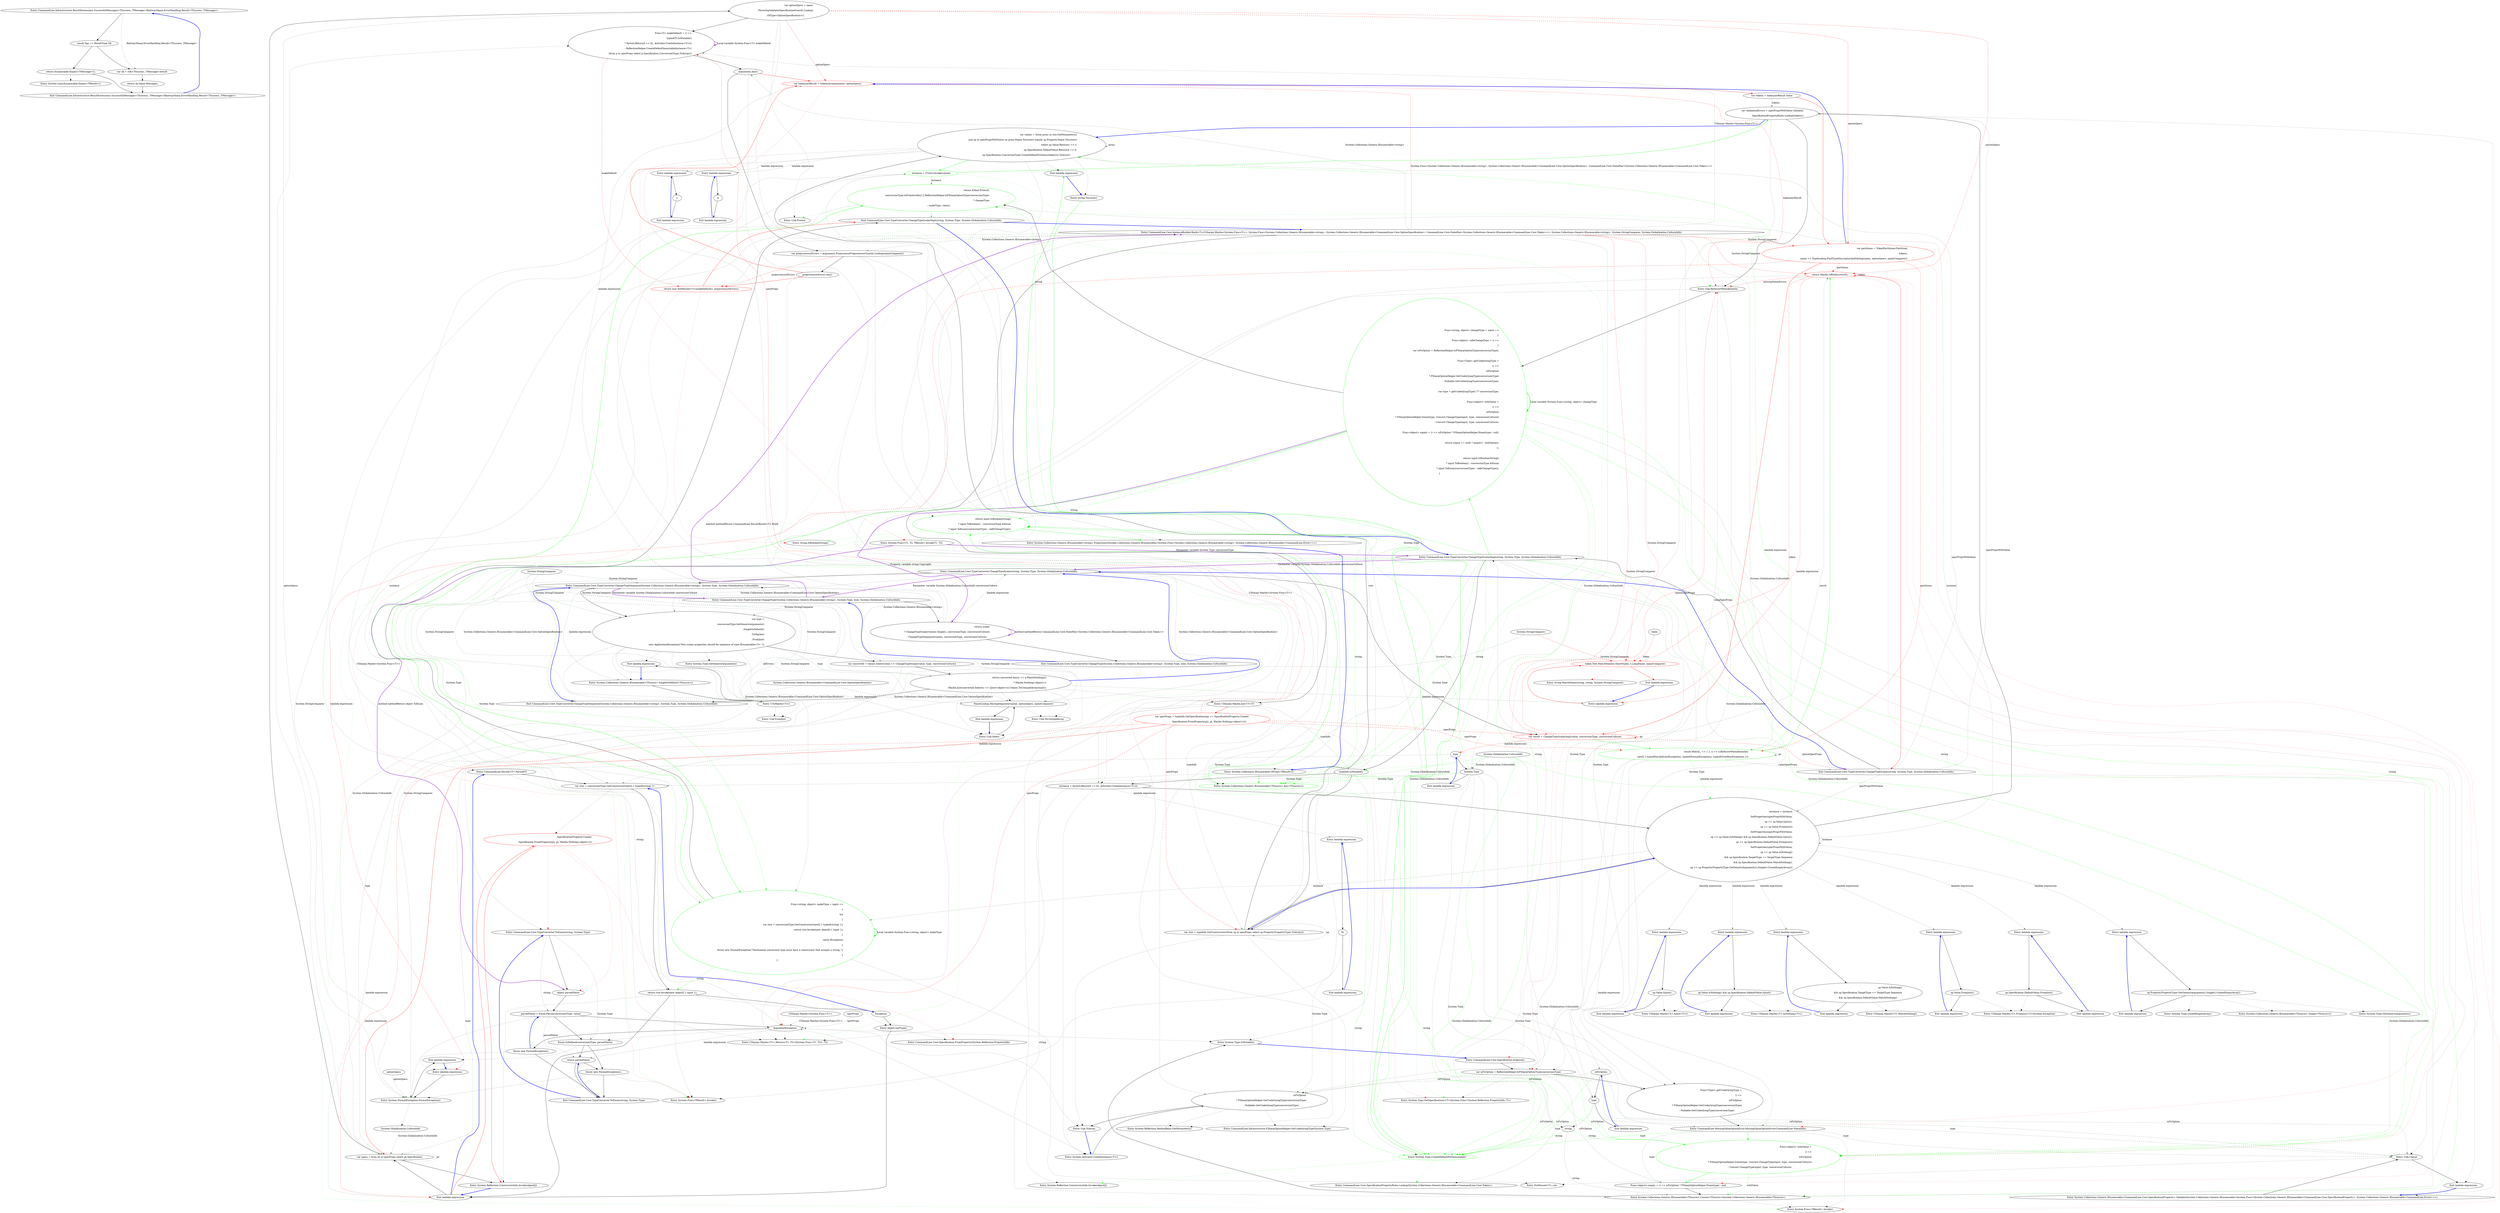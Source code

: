 digraph  {
n0 [label="Entry CommandLine.Infrastructure.ResultExtensions.SuccessfulMessages<TSuccess, TMessage>(RailwaySharp.ErrorHandling.Result<TSuccess, TMessage>)", span="12-12", cluster="CommandLine.Infrastructure.ResultExtensions.SuccessfulMessages<TSuccess, TMessage>(RailwaySharp.ErrorHandling.Result<TSuccess, TMessage>)"];
n1 [label="result.Tag == ResultType.Ok", span="14-14", cluster="CommandLine.Infrastructure.ResultExtensions.SuccessfulMessages<TSuccess, TMessage>(RailwaySharp.ErrorHandling.Result<TSuccess, TMessage>)"];
n2 [label="var ok = (Ok<TSuccess, TMessage>)result", span="16-16", cluster="CommandLine.Infrastructure.ResultExtensions.SuccessfulMessages<TSuccess, TMessage>(RailwaySharp.ErrorHandling.Result<TSuccess, TMessage>)"];
n4 [label="return Enumerable.Empty<TMessage>();", span="19-19", cluster="CommandLine.Infrastructure.ResultExtensions.SuccessfulMessages<TSuccess, TMessage>(RailwaySharp.ErrorHandling.Result<TSuccess, TMessage>)"];
n3 [label="return ok.Value.Messages;", span="17-17", cluster="CommandLine.Infrastructure.ResultExtensions.SuccessfulMessages<TSuccess, TMessage>(RailwaySharp.ErrorHandling.Result<TSuccess, TMessage>)"];
n5 [label="Exit CommandLine.Infrastructure.ResultExtensions.SuccessfulMessages<TSuccess, TMessage>(RailwaySharp.ErrorHandling.Result<TSuccess, TMessage>)", span="12-12", cluster="CommandLine.Infrastructure.ResultExtensions.SuccessfulMessages<TSuccess, TMessage>(RailwaySharp.ErrorHandling.Result<TSuccess, TMessage>)"];
n6 [label="Entry System.Linq.Enumerable.Empty<TResult>()", span="0-0", cluster="System.Linq.Enumerable.Empty<TResult>()"];
m0_50 [label="Entry Unk.Protect", span="", cluster="Unk.Protect", file="TypeConverter.cs"];
m0_95 [label="Enum.IsDefined(conversionType, parsedValue)", span="106-106", cluster="CommandLine.Core.TypeConverter.ToEnum(string, System.Type)", file="TypeConverter.cs"];
m0_16 [label="NameLookup.HavingSeparator(name, optionSpecs, nameComparer)", span="27-27", cluster="lambda expression", file="TypeConverter.cs"];
m0_79 [label="Exit lambda expression", span="66-66", cluster="lambda expression", file="TypeConverter.cs"];
m0_61 [label="Func<Type> getUnderlyingType =\r\n                        () =>\r\n                            isFsOption\r\n                                ? FSharpOptionHelper.GetUnderlyingType(conversionType)\r\n                                : Nullable.GetUnderlyingType(conversionType)", span="52-56", cluster="lambda expression", file="TypeConverter.cs"];
m0_3 [label="Entry CommandLine.Core.InstanceBuilder.Build<T>(CSharpx.Maybe<System.Func<T>>, System.Func<System.Collections.Generic.IEnumerable<string>, System.Collections.Generic.IEnumerable<CommandLine.Core.OptionSpecification>, CommandLine.Core.StatePair<System.Collections.Generic.IEnumerable<CommandLine.Core.Token>>>, System.Collections.Generic.IEnumerable<string>, System.StringComparer, System.Globalization.CultureInfo)", span="35-35", cluster="CommandLine.Core.InstanceBuilder.Build<T>(CSharpx.Maybe<System.Func<T>>, System.Func<System.Collections.Generic.IEnumerable<string>, System.Collections.Generic.IEnumerable<CommandLine.Core.OptionSpecification>, CommandLine.Core.StatePair<System.Collections.Generic.IEnumerable<CommandLine.Core.Token>>>, System.Collections.Generic.IEnumerable<string>, System.StringComparer, System.Globalization.CultureInfo)", file="TypeConverter.cs"];
m0_140 [label="Entry System.Collections.Generic.IEnumerable<TSource>.Single<TSource>()", span="0-0", cluster="System.Collections.Generic.IEnumerable<TSource>.Single<TSource>()", file="TypeConverter.cs"];
m0_23 [label="Func<T> makeDefault = () =>\r\n                typeof(T).IsMutable()\r\n                    ? factory.Return(f => f(), Activator.CreateInstance<T>())\r\n                    : ReflectionHelper.CreateDefaultImmutableInstance<T>(\r\n                        (from p in specProps select p.Specification.ConversionType).ToArray())", span="53-57", cluster="CommandLine.Core.InstanceBuilder.Build<T>(CSharpx.Maybe<System.Func<T>>, System.Func<System.Collections.Generic.IEnumerable<string>, System.Collections.Generic.IEnumerable<CommandLine.Core.OptionSpecification>, CommandLine.Core.StatePair<System.Collections.Generic.IEnumerable<CommandLine.Core.Token>>>, System.Collections.Generic.IEnumerable<string>, System.StringComparer, System.Globalization.CultureInfo)", file="TypeConverter.cs"];
m0_9 [label="Exit CommandLine.Core.TypeConverter.ChangeTypeSequence(System.Collections.Generic.IEnumerable<string>, System.Type, System.Globalization.CultureInfo)", span="20-20", cluster="CommandLine.Core.TypeConverter.ChangeTypeSequence(System.Collections.Generic.IEnumerable<string>, System.Type, System.Globalization.CultureInfo)", file="TypeConverter.cs"];
m0_10 [label="Entry System.Type.GetGenericArguments()", span="0-0", cluster="System.Type.GetGenericArguments()", file="TypeConverter.cs"];
m0_87 [label="SpecificationProperty.Create(\r\n                    Specification.FromProperty(pi), pi, Maybe.Nothing<object>())", span="44-45", cluster="lambda expression", file="TypeConverter.cs", color=red, community=0];
m0_90 [label="Entry CommandLine.Core.TypeConverter.ToEnum(string, System.Type)", span="95-95", cluster="CommandLine.Core.TypeConverter.ToEnum(string, System.Type)", file="TypeConverter.cs"];
m0_91 [label="object parsedValue", span="97-97", cluster="CommandLine.Core.TypeConverter.ToEnum(string, System.Type)", file="TypeConverter.cs"];
m0_53 [label="return input.IsBooleanString()\r\n                    ? input.ToBoolean() : conversionType.IsEnum\r\n                        ? input.ToEnum(conversionType) : safeChangeType();", span="71-73", cluster="lambda expression", file="TypeConverter.cs", color=green, community=0];
m0_64 [label="Func<object> empty = () => isFsOption ? FSharpOptionHelper.None(type) : null", span="66-66", cluster="lambda expression", file="TypeConverter.cs"];
m0_60 [label="var isFsOption = ReflectionHelper.IsFSharpOptionType(conversionType)", span="50-50", cluster="lambda expression", file="TypeConverter.cs"];
m0_58 [label="Entry System.Func<TResult>.Invoke()", span="0-0", cluster="System.Func<TResult>.Invoke()", file="TypeConverter.cs"];
m0_68 [label="isFsOption\r\n                                ? FSharpOptionHelper.GetUnderlyingType(conversionType)\r\n                                : Nullable.GetUnderlyingType(conversionType)", span="54-56", cluster="lambda expression", file="TypeConverter.cs"];
m0_113 [label="Entry string.MatchName(string, string, System.StringComparer)", span="8-8", cluster="string.MatchName(string, string, System.StringComparer)", file="TypeConverter.cs"];
m0_74 [label="Exit lambda expression", span="61-64", cluster="lambda expression", file="TypeConverter.cs"];
m0_101 [label="Exit lambda expression", span="74-74", cluster="lambda expression", file="TypeConverter.cs"];
m0_124 [label="Entry CSharpx.Maybe<T>.FromJust<T>(System.Exception)", span="160-160", cluster="CSharpx.Maybe<T>.FromJust<T>(System.Exception)", file="TypeConverter.cs"];
m0_76 [label="Entry CommandLine.Core.SpecificationPropertyRules.Lookup(System.Collections.Generic.IEnumerable<CommandLine.Core.Token>)", span="12-12", cluster="CommandLine.Core.SpecificationPropertyRules.Lookup(System.Collections.Generic.IEnumerable<CommandLine.Core.Token>)", file="TypeConverter.cs"];
m0_13 [label="Exit lambda expression", span="24-24", cluster="lambda expression", file="TypeConverter.cs"];
m0_18 [label="Entry Unk.ToUntypedArray", span="", cluster="Unk.ToUntypedArray", file="TypeConverter.cs"];
m0_99 [label="Entry lambda expression", span="74-74", cluster="lambda expression", file="TypeConverter.cs"];
m0_70 [label="Entry CommandLine.Infrastructure.FSharpOptionHelper.GetUnderlyingType(System.Type)", span="8-8", cluster="CommandLine.Infrastructure.FSharpOptionHelper.GetUnderlyingType(System.Type)", file="TypeConverter.cs"];
m0_63 [label="Func<object> withValue =\r\n                        () =>\r\n                            isFsOption\r\n                                ? FSharpOptionHelper.Some(type, Convert.ChangeType(input, type, conversionCulture))\r\n                                : Convert.ChangeType(input, type, conversionCulture)", span="60-64", cluster="lambda expression", file="TypeConverter.cs", color=green, community=0];
m0_28 [label="var tokenizerResult = tokenizer(arguments, optionSpecs)", span="68-68", cluster="CommandLine.Core.InstanceBuilder.Build<T>(CSharpx.Maybe<System.Func<T>>, System.Func<System.Collections.Generic.IEnumerable<string>, System.Collections.Generic.IEnumerable<CommandLine.Core.OptionSpecification>, CommandLine.Core.StatePair<System.Collections.Generic.IEnumerable<CommandLine.Core.Token>>>, System.Collections.Generic.IEnumerable<string>, System.StringComparer, System.Globalization.CultureInfo)", file="TypeConverter.cs", color=red, community=0];
m0_5 [label="Entry CommandLine.Core.TypeConverter.ChangeTypeSequence(System.Collections.Generic.IEnumerable<string>, System.Type, System.Globalization.CultureInfo)", span="20-20", cluster="CommandLine.Core.TypeConverter.ChangeTypeSequence(System.Collections.Generic.IEnumerable<string>, System.Type, System.Globalization.CultureInfo)", file="TypeConverter.cs"];
m0_12 [label="Entry T.ToMaybe<T>()", span="249-249", cluster="T.ToMaybe<T>()", file="TypeConverter.cs"];
m0_6 [label="var type =\r\n                conversionType.GetGenericArguments()\r\n                              .SingleOrDefault()\r\n                              .ToMaybe()\r\n                              .FromJust(\r\n                                  new ApplicationException(''Non scalar properties should be sequence of type IEnumerable<T>.''))", span="22-27", cluster="CommandLine.Core.TypeConverter.ChangeTypeSequence(System.Collections.Generic.IEnumerable<string>, System.Type, System.Globalization.CultureInfo)", file="TypeConverter.cs"];
m0_4 [label="Entry CommandLine.Core.TypeConverter.ChangeTypeScalar(string, System.Type, System.Globalization.CultureInfo)", span="36-36", cluster="CommandLine.Core.TypeConverter.ChangeTypeScalar(string, System.Type, System.Globalization.CultureInfo)", file="TypeConverter.cs"];
m0_11 [label="Entry System.Collections.Generic.IEnumerable<TSource>.SingleOrDefault<TSource>()", span="0-0", cluster="System.Collections.Generic.IEnumerable<TSource>.SingleOrDefault<TSource>()", file="TypeConverter.cs"];
m0_7 [label="var converted = values.Select(value => ChangeTypeScalar(value, type, conversionCulture))", span="29-29", cluster="CommandLine.Core.TypeConverter.ChangeTypeSequence(System.Collections.Generic.IEnumerable<string>, System.Type, System.Globalization.CultureInfo)", file="TypeConverter.cs"];
m0_15 [label="Entry Unk.Select", span="", cluster="Unk.Select", file="TypeConverter.cs"];
m0_8 [label="return converted.Any(a => a.MatchNothing())\r\n                ? Maybe.Nothing<object>()\r\n                : Maybe.Just(converted.Select(c => ((Just<object>)c).Value).ToUntypedArray(type));", span="31-33", cluster="CommandLine.Core.TypeConverter.ChangeTypeSequence(System.Collections.Generic.IEnumerable<string>, System.Type, System.Globalization.CultureInfo)", file="TypeConverter.cs"];
m0_17 [label="Exit lambda expression", span="27-27", cluster="lambda expression", file="TypeConverter.cs"];
m0_93 [label=ArgumentException, span="102-102", cluster="CommandLine.Core.TypeConverter.ToEnum(string, System.Type)", file="TypeConverter.cs"];
m0_100 [label="Entry System.FormatException.FormatException()", span="0-0", cluster="System.FormatException.FormatException()", file="TypeConverter.cs"];
m0_104 [label="System.Type", span="", cluster="lambda expression", file="TypeConverter.cs"];
m0_108 [label=type, span="", cluster="lambda expression", file="TypeConverter.cs"];
m0_111 [label="token.Text.MatchName(o.ShortName, o.LongName, nameComparer)", span="89-89", cluster="lambda expression", color=red, community=0, file="TypeConverter.cs"];
m0_82 [label="var ctor = conversionType.GetConstructor(new[] { typeof(string) })", span="80-80", cluster="lambda expression", file="TypeConverter.cs"];
m0_86 [label="Exit lambda expression", span="76-87", cluster="lambda expression", file="TypeConverter.cs"];
m0_103 [label=type, span="", cluster="lambda expression", file="TypeConverter.cs"];
m0_107 [label=isFsOption, span="", cluster="lambda expression", file="TypeConverter.cs"];
m0_110 [label="Entry lambda expression", span="89-89", cluster="lambda expression", file="TypeConverter.cs"];
m0_114 [label="Entry lambda expression", span="96-96", cluster="lambda expression", file="TypeConverter.cs"];
m0_142 [label="Entry lambda expression", span="115-115", cluster="lambda expression", file="TypeConverter.cs"];
m0_145 [label="Entry lambda expression", span="116-116", cluster="lambda expression", file="TypeConverter.cs"];
m0_117 [label="Entry lambda expression", span="99-99", cluster="lambda expression", file="TypeConverter.cs"];
m0_121 [label="Entry lambda expression", span="100-100", cluster="lambda expression", file="TypeConverter.cs"];
m0_125 [label="Entry lambda expression", span="102-102", cluster="lambda expression", file="TypeConverter.cs"];
m0_129 [label="Entry lambda expression", span="103-103", cluster="lambda expression", file="TypeConverter.cs"];
m0_132 [label="Entry lambda expression", span="105-107", cluster="lambda expression", file="TypeConverter.cs"];
m0_136 [label="Entry lambda expression", span="108-108", cluster="lambda expression", file="TypeConverter.cs"];
m0_83 [label="return ctor.Invoke(new object[] { input });", span="81-81", cluster="lambda expression", file="TypeConverter.cs"];
m0_84 [label=Exception, span="83-83", cluster="lambda expression", file="TypeConverter.cs"];
m0_88 [label="Entry System.Reflection.ConstructorInfo.Invoke(object[])", span="0-0", cluster="System.Reflection.ConstructorInfo.Invoke(object[])", file="TypeConverter.cs"];
m0_92 [label="parsedValue = Enum.Parse(conversionType, value)", span="100-100", cluster="CommandLine.Core.TypeConverter.ToEnum(string, System.Type)", file="TypeConverter.cs"];
m0_94 [label="throw new FormatException();", span="104-104", cluster="CommandLine.Core.TypeConverter.ToEnum(string, System.Type)", file="TypeConverter.cs"];
m0_96 [label="return parsedValue;", span="108-108", cluster="CommandLine.Core.TypeConverter.ToEnum(string, System.Type)", file="TypeConverter.cs"];
m0_97 [label="throw new FormatException();", span="110-110", cluster="CommandLine.Core.TypeConverter.ToEnum(string, System.Type)", file="TypeConverter.cs"];
m0_98 [label="Exit CommandLine.Core.TypeConverter.ToEnum(string, System.Type)", span="95-95", cluster="CommandLine.Core.TypeConverter.ToEnum(string, System.Type)", file="TypeConverter.cs"];
m0_105 [label="Exit lambda expression", span="79-79", cluster="lambda expression", file="TypeConverter.cs"];
m0_109 [label="Exit lambda expression", span="85-85", cluster="lambda expression", file="TypeConverter.cs"];
m0_112 [label="Exit lambda expression", span="89-89", cluster="lambda expression", file="TypeConverter.cs"];
m0_115 [label="f()", span="96-96", cluster="lambda expression", file="TypeConverter.cs"];
m0_116 [label="Exit lambda expression", span="96-96", cluster="lambda expression", file="TypeConverter.cs"];
m0_118 [label="sp.Value.IsJust()", span="99-99", cluster="lambda expression", file="TypeConverter.cs"];
m0_119 [label="Exit lambda expression", span="99-99", cluster="lambda expression", file="TypeConverter.cs"];
m0_122 [label="sp.Value.FromJust()", span="100-100", cluster="lambda expression", file="TypeConverter.cs"];
m0_123 [label="Exit lambda expression", span="100-100", cluster="lambda expression", file="TypeConverter.cs"];
m0_126 [label="sp.Value.IsNothing() && sp.Specification.DefaultValue.IsJust()", span="102-102", cluster="lambda expression", file="TypeConverter.cs"];
m0_127 [label="Exit lambda expression", span="102-102", cluster="lambda expression", file="TypeConverter.cs"];
m0_130 [label="sp.Specification.DefaultValue.FromJust()", span="103-103", cluster="lambda expression", file="TypeConverter.cs"];
m0_131 [label="Exit lambda expression", span="103-103", cluster="lambda expression", file="TypeConverter.cs"];
m0_133 [label="sp.Value.IsNothing()\r\n                            && sp.Specification.TargetType == TargetType.Sequence\r\n                            && sp.Specification.DefaultValue.MatchNothing()", span="105-107", cluster="lambda expression", file="TypeConverter.cs"];
m0_134 [label="Exit lambda expression", span="105-107", cluster="lambda expression", file="TypeConverter.cs"];
m0_137 [label="sp.Property.PropertyType.GetGenericArguments().Single().CreateEmptyArray()", span="108-108", cluster="lambda expression", file="TypeConverter.cs"];
m0_138 [label="Exit lambda expression", span="108-108", cluster="lambda expression", file="TypeConverter.cs"];
m0_143 [label=v, span="115-115", cluster="lambda expression", file="TypeConverter.cs"];
m0_144 [label="Exit lambda expression", span="115-115", cluster="lambda expression", file="TypeConverter.cs"];
m0_146 [label=d, span="116-116", cluster="lambda expression", file="TypeConverter.cs"];
m0_147 [label="Exit lambda expression", span="116-116", cluster="lambda expression", file="TypeConverter.cs"];
m0_38 [label="instance = instance\r\n                    .SetProperties(specPropsWithValue,\r\n                        sp => sp.Value.IsJust(),\r\n                        sp => sp.Value.FromJust())\r\n                    .SetProperties(specPropsWithValue,\r\n                        sp => sp.Value.IsNothing() && sp.Specification.DefaultValue.IsJust(),\r\n                        sp => sp.Specification.DefaultValue.FromJust())\r\n                    .SetProperties(specPropsWithValue,\r\n                        sp => sp.Value.IsNothing()\r\n                            && sp.Specification.TargetType == TargetType.Sequence\r\n                            && sp.Specification.DefaultValue.MatchNothing(),\r\n                        sp => sp.Property.PropertyType.GetGenericArguments().Single().CreateEmptyArray())", span="97-108", cluster="CommandLine.Core.InstanceBuilder.Build<T>(CSharpx.Maybe<System.Func<T>>, System.Func<System.Collections.Generic.IEnumerable<string>, System.Collections.Generic.IEnumerable<CommandLine.Core.OptionSpecification>, CommandLine.Core.StatePair<System.Collections.Generic.IEnumerable<CommandLine.Core.Token>>>, System.Collections.Generic.IEnumerable<string>, System.StringComparer, System.Globalization.CultureInfo)", file="TypeConverter.cs"];
m0_40 [label="var values = (from prms in ctor.GetParameters()\r\n                              join sp in specPropsWithValue on prms.Name.ToLower() equals sp.Property.Name.ToLower()\r\n                              select sp.Value.Return(v => v,\r\n                                    sp.Specification.DefaultValue.Return(d => d,\r\n                                        sp.Specification.ConversionType.CreateDefaultForImmutable()))).ToArray()", span="113-117", cluster="CommandLine.Core.InstanceBuilder.Build<T>(CSharpx.Maybe<System.Func<T>>, System.Func<System.Collections.Generic.IEnumerable<string>, System.Collections.Generic.IEnumerable<CommandLine.Core.OptionSpecification>, CommandLine.Core.StatePair<System.Collections.Generic.IEnumerable<CommandLine.Core.Token>>>, System.Collections.Generic.IEnumerable<string>, System.StringComparer, System.Globalization.CultureInfo)", file="TypeConverter.cs"];
m0_41 [label="instance = (T)ctor.Invoke(values)", span="118-118", cluster="CommandLine.Core.InstanceBuilder.Build<T>(CSharpx.Maybe<System.Func<T>>, System.Func<System.Collections.Generic.IEnumerable<string>, System.Collections.Generic.IEnumerable<CommandLine.Core.OptionSpecification>, CommandLine.Core.StatePair<System.Collections.Generic.IEnumerable<CommandLine.Core.Token>>>, System.Collections.Generic.IEnumerable<string>, System.StringComparer, System.Globalization.CultureInfo)", color=green, community=0, file="TypeConverter.cs"];
m0_42 [label="var validationErrors = specPropsWithValue.Validate(\r\n                SpecificationPropertyRules.Lookup(tokens))", span="121-122", cluster="CommandLine.Core.InstanceBuilder.Build<T>(CSharpx.Maybe<System.Func<T>>, System.Func<System.Collections.Generic.IEnumerable<string>, System.Collections.Generic.IEnumerable<CommandLine.Core.OptionSpecification>, CommandLine.Core.StatePair<System.Collections.Generic.IEnumerable<CommandLine.Core.Token>>>, System.Collections.Generic.IEnumerable<string>, System.StringComparer, System.Globalization.CultureInfo)", file="TypeConverter.cs"];
m0_52 [label="Entry System.Collections.Generic.IEnumerable<TSource>.Any<TSource>()", span="0-0", cluster="System.Collections.Generic.IEnumerable<TSource>.Any<TSource>()", color=green, community=0, file="TypeConverter.cs"];
m0_73 [label="Entry System.Type.CreateDefaultForImmutable()", span="125-125", cluster="System.Type.CreateDefaultForImmutable()", color=green, community=0, file="TypeConverter.cs"];
m0_65 [label="Entry System.Collections.Generic.IEnumerable<TSource>.Concat<TSource>(System.Collections.Generic.IEnumerable<TSource>)", span="0-0", cluster="System.Collections.Generic.IEnumerable<TSource>.Concat<TSource>(System.Collections.Generic.IEnumerable<TSource>)", file="TypeConverter.cs"];
m0_51 [label="Entry System.Collections.IEnumerable.OfType<TResult>()", span="0-0", cluster="System.Collections.IEnumerable.OfType<TResult>()", file="TypeConverter.cs"];
m0_62 [label="Entry CommandLine.MissingValueOptionError.MissingValueOptionError(CommandLine.NameInfo)", span="269-269", cluster="CommandLine.MissingValueOptionError.MissingValueOptionError(CommandLine.NameInfo)", file="TypeConverter.cs"];
m0_72 [label="Entry string.ToLower()", span="0-0", cluster="string.ToLower()", file="TypeConverter.cs"];
m0_54 [label="Entry System.Collections.Generic.IEnumerable<string>.Preprocess(System.Collections.Generic.IEnumerable<System.Func<System.Collections.Generic.IEnumerable<string>, System.Collections.Generic.IEnumerable<CommandLine.Error>>>)", span="12-12", cluster="System.Collections.Generic.IEnumerable<string>.Preprocess(System.Collections.Generic.IEnumerable<System.Func<System.Collections.Generic.IEnumerable<string>, System.Collections.Generic.IEnumerable<CommandLine.Error>>>)", file="TypeConverter.cs"];
m0_39 [label="var ctor = typeInfo.GetConstructor((from sp in specProps select sp.Property.PropertyType).ToArray())", span="112-112", cluster="CommandLine.Core.InstanceBuilder.Build<T>(CSharpx.Maybe<System.Func<T>>, System.Func<System.Collections.Generic.IEnumerable<string>, System.Collections.Generic.IEnumerable<CommandLine.Core.OptionSpecification>, CommandLine.Core.StatePair<System.Collections.Generic.IEnumerable<CommandLine.Core.Token>>>, System.Collections.Generic.IEnumerable<string>, System.StringComparer, System.Globalization.CultureInfo)", file="TypeConverter.cs"];
m0_66 [label="Entry System.Type.IsMutable()", span="115-115", cluster="System.Type.IsMutable()", file="TypeConverter.cs"];
m0_59 [label="Entry CommandLine.Core.Specification.IsOption()", span="10-10", cluster="CommandLine.Core.Specification.IsOption()", file="TypeConverter.cs"];
m0_78 [label="Entry Unk.Concat", span="", cluster="Unk.Concat", file="TypeConverter.cs"];
m0_81 [label="Entry CommandLine.Parsed<T>.Parsed(T)", span="72-72", cluster="CommandLine.Parsed<T>.Parsed(T)", file="TypeConverter.cs"];
m0_67 [label="Entry System.Activator.CreateInstance<T>()", span="0-0", cluster="System.Activator.CreateInstance<T>()", file="TypeConverter.cs"];
m0_69 [label="Entry Unk.ToArray", span="", cluster="Unk.ToArray", file="TypeConverter.cs"];
m0_77 [label="Entry System.Collections.Generic.IEnumerable<CommandLine.Core.SpecificationProperty>.Validate(System.Collections.Generic.IEnumerable<System.Func<System.Collections.Generic.IEnumerable<CommandLine.Core.SpecificationProperty>, System.Collections.Generic.IEnumerable<CommandLine.Error>>>)", span="40-40", cluster="System.Collections.Generic.IEnumerable<CommandLine.Core.SpecificationProperty>.Validate(System.Collections.Generic.IEnumerable<System.Func<System.Collections.Generic.IEnumerable<CommandLine.Core.SpecificationProperty>, System.Collections.Generic.IEnumerable<CommandLine.Error>>>)", file="TypeConverter.cs"];
m0_85 [label="Entry object.GetType()", span="0-0", cluster="object.GetType()", file="TypeConverter.cs"];
m0_21 [label="var specs = from pt in specProps select pt.Specification", span="47-47", cluster="CommandLine.Core.InstanceBuilder.Build<T>(CSharpx.Maybe<System.Func<T>>, System.Func<System.Collections.Generic.IEnumerable<string>, System.Collections.Generic.IEnumerable<CommandLine.Core.OptionSpecification>, CommandLine.Core.StatePair<System.Collections.Generic.IEnumerable<CommandLine.Core.Token>>>, System.Collections.Generic.IEnumerable<string>, System.StringComparer, System.Globalization.CultureInfo)", file="TypeConverter.cs"];
m0_29 [label="var tokens = tokenizerResult.Value", span="70-70", cluster="CommandLine.Core.InstanceBuilder.Build<T>(CSharpx.Maybe<System.Func<T>>, System.Func<System.Collections.Generic.IEnumerable<string>, System.Collections.Generic.IEnumerable<CommandLine.Core.OptionSpecification>, CommandLine.Core.StatePair<System.Collections.Generic.IEnumerable<CommandLine.Core.Token>>>, System.Collections.Generic.IEnumerable<string>, System.StringComparer, System.Globalization.CultureInfo)", file="TypeConverter.cs"];
m0_30 [label="var partitions = TokenPartitioner.Partition(\r\n                tokens,\r\n                name => TypeLookup.FindTypeDescriptorAndSibling(name, optionSpecs, nameComparer))", span="72-74", cluster="CommandLine.Core.InstanceBuilder.Build<T>(CSharpx.Maybe<System.Func<T>>, System.Func<System.Collections.Generic.IEnumerable<string>, System.Collections.Generic.IEnumerable<CommandLine.Core.OptionSpecification>, CommandLine.Core.StatePair<System.Collections.Generic.IEnumerable<CommandLine.Core.Token>>>, System.Collections.Generic.IEnumerable<string>, System.StringComparer, System.Globalization.CultureInfo)", file="TypeConverter.cs", color=red, community=0];
m0_0 [label="Entry CommandLine.Core.TypeConverter.ChangeType(System.Collections.Generic.IEnumerable<string>, System.Type, bool, System.Globalization.CultureInfo)", span="13-13", cluster="CommandLine.Core.TypeConverter.ChangeType(System.Collections.Generic.IEnumerable<string>, System.Type, bool, System.Globalization.CultureInfo)", file="TypeConverter.cs"];
m0_1 [label="return scalar\r\n                ? ChangeTypeScalar(values.Single(), conversionType, conversionCulture)\r\n                : ChangeTypeSequence(values, conversionType, conversionCulture);", span="15-17", cluster="CommandLine.Core.TypeConverter.ChangeType(System.Collections.Generic.IEnumerable<string>, System.Type, bool, System.Globalization.CultureInfo)", file="TypeConverter.cs"];
m0_2 [label="Exit CommandLine.Core.TypeConverter.ChangeType(System.Collections.Generic.IEnumerable<string>, System.Type, bool, System.Globalization.CultureInfo)", span="13-13", cluster="CommandLine.Core.TypeConverter.ChangeType(System.Collections.Generic.IEnumerable<string>, System.Type, bool, System.Globalization.CultureInfo)", file="TypeConverter.cs"];
m0_75 [label="Entry System.Reflection.ConstructorInfo.Invoke(object[])", span="0-0", cluster="System.Reflection.ConstructorInfo.Invoke(object[])", file="TypeConverter.cs"];
m0_49 [label="Entry System.Type.GetSpecifications<T>(System.Func<System.Reflection.PropertyInfo, T>)", span="14-14", cluster="System.Type.GetSpecifications<T>(System.Func<System.Reflection.PropertyInfo, T>)", file="TypeConverter.cs"];
m0_48 [label="Entry CSharpx.Maybe<T1>.Return<T1, T2>(System.Func<T1, T2>, T2)", span="126-126", cluster="CSharpx.Maybe<T1>.Return<T1, T2>(System.Func<T1, T2>, T2)", file="TypeConverter.cs"];
m0_37 [label="instance = factory.Return(f => f(), Activator.CreateInstance<T>())", span="96-96", cluster="CommandLine.Core.InstanceBuilder.Build<T>(CSharpx.Maybe<System.Func<T>>, System.Func<System.Collections.Generic.IEnumerable<string>, System.Collections.Generic.IEnumerable<CommandLine.Core.OptionSpecification>, CommandLine.Core.StatePair<System.Collections.Generic.IEnumerable<CommandLine.Core.Token>>>, System.Collections.Generic.IEnumerable<string>, System.StringComparer, System.Globalization.CultureInfo)", file="TypeConverter.cs"];
m0_139 [label="Entry System.Type.GetGenericArguments()", span="0-0", cluster="System.Type.GetGenericArguments()", file="TypeConverter.cs"];
m0_135 [label="Entry CSharpx.Maybe<T>.MatchNothing()", span="29-29", cluster="CSharpx.Maybe<T>.MatchNothing()", file="TypeConverter.cs"];
m0_80 [label="Entry NotParsed<T>.cstr", span="", cluster="NotParsed<T>.cstr", file="TypeConverter.cs"];
m0_55 [label="Entry string.IsBooleanString()", span="60-60", cluster="string.IsBooleanString()", file="TypeConverter.cs"];
m0_71 [label="Entry System.Reflection.MethodBase.GetParameters()", span="0-0", cluster="System.Reflection.MethodBase.GetParameters()", file="TypeConverter.cs"];
m0_14 [label="Entry Unk.FromJust", span="", cluster="Unk.FromJust", file="TypeConverter.cs"];
m0_57 [label="Entry System.Func<T1, T2, TResult>.Invoke(T1, T2)", span="0-0", cluster="System.Func<T1, T2, TResult>.Invoke(T1, T2)", file="TypeConverter.cs"];
m0_141 [label="Entry System.Type.CreateEmptyArray()", span="101-101", cluster="System.Type.CreateEmptyArray()", file="TypeConverter.cs"];
m0_36 [label="typeInfo.IsMutable()", span="94-94", cluster="CommandLine.Core.InstanceBuilder.Build<T>(CSharpx.Maybe<System.Func<T>>, System.Func<System.Collections.Generic.IEnumerable<string>, System.Collections.Generic.IEnumerable<CommandLine.Core.OptionSpecification>, CommandLine.Core.StatePair<System.Collections.Generic.IEnumerable<CommandLine.Core.Token>>>, System.Collections.Generic.IEnumerable<string>, System.StringComparer, System.Globalization.CultureInfo)", file="TypeConverter.cs"];
m0_56 [label="Entry System.Func<TResult>.Invoke()", span="0-0", cluster="System.Func<TResult>.Invoke()", file="TypeConverter.cs"];
m0_89 [label="Entry CommandLine.Core.Specification.FromProperty(System.Reflection.PropertyInfo)", span="105-105", cluster="CommandLine.Core.Specification.FromProperty(System.Reflection.PropertyInfo)", file="TypeConverter.cs"];
m0_19 [label="Entry CSharpx.Maybe.Just<T>(T)", span="124-124", cluster="CSharpx.Maybe.Just<T>(T)", file="TypeConverter.cs"];
m0_24 [label="arguments.Any()", span="59-59", cluster="CommandLine.Core.InstanceBuilder.Build<T>(CSharpx.Maybe<System.Func<T>>, System.Func<System.Collections.Generic.IEnumerable<string>, System.Collections.Generic.IEnumerable<CommandLine.Core.OptionSpecification>, CommandLine.Core.StatePair<System.Collections.Generic.IEnumerable<CommandLine.Core.Token>>>, System.Collections.Generic.IEnumerable<string>, System.StringComparer, System.Globalization.CultureInfo)", file="TypeConverter.cs"];
m0_25 [label="var preprocessorErrors = arguments.Preprocess(PreprocessorGuards.Lookup(nameComparer))", span="61-61", cluster="CommandLine.Core.InstanceBuilder.Build<T>(CSharpx.Maybe<System.Func<T>>, System.Func<System.Collections.Generic.IEnumerable<string>, System.Collections.Generic.IEnumerable<CommandLine.Core.OptionSpecification>, CommandLine.Core.StatePair<System.Collections.Generic.IEnumerable<CommandLine.Core.Token>>>, System.Collections.Generic.IEnumerable<string>, System.StringComparer, System.Globalization.CultureInfo)", file="TypeConverter.cs"];
m0_31 [label="var result = ChangeTypeScalarImpl(value, conversionType, conversionCulture)", span="38-38", cluster="CommandLine.Core.TypeConverter.ChangeTypeScalar(string, System.Type, System.Globalization.CultureInfo)", color=red, community=0, file="TypeConverter.cs"];
m0_32 [label="result.Match(_ => { }, e => e.RethrowWhenAbsentIn(\r\n                new[] { typeof(InvalidCastException), typeof(FormatException), typeof(OverflowException) }))", span="39-40", cluster="CommandLine.Core.TypeConverter.ChangeTypeScalar(string, System.Type, System.Globalization.CultureInfo)", file="TypeConverter.cs", color=green, community=0];
m0_33 [label="return Maybe.OfEither(result);", span="41-41", cluster="CommandLine.Core.TypeConverter.ChangeTypeScalar(string, System.Type, System.Globalization.CultureInfo)", color=red, community=0, file="TypeConverter.cs"];
m0_20 [label="var specProps = typeInfo.GetSpecifications(pi => SpecificationProperty.Create(\r\n                    Specification.FromProperty(pi), pi, Maybe.Nothing<object>()))", span="44-45", cluster="CommandLine.Core.InstanceBuilder.Build<T>(CSharpx.Maybe<System.Func<T>>, System.Func<System.Collections.Generic.IEnumerable<string>, System.Collections.Generic.IEnumerable<CommandLine.Core.OptionSpecification>, CommandLine.Core.StatePair<System.Collections.Generic.IEnumerable<CommandLine.Core.Token>>>, System.Collections.Generic.IEnumerable<string>, System.StringComparer, System.Globalization.CultureInfo)", color=red, community=0, file="TypeConverter.cs"];
m0_22 [label="var optionSpecs = specs\r\n                .ThrowingValidate(SpecificationGuards.Lookup)\r\n                .OfType<OptionSpecification>()", span="49-51", cluster="CommandLine.Core.InstanceBuilder.Build<T>(CSharpx.Maybe<System.Func<T>>, System.Func<System.Collections.Generic.IEnumerable<string>, System.Collections.Generic.IEnumerable<CommandLine.Core.OptionSpecification>, CommandLine.Core.StatePair<System.Collections.Generic.IEnumerable<CommandLine.Core.Token>>>, System.Collections.Generic.IEnumerable<string>, System.StringComparer, System.Globalization.CultureInfo)", file="TypeConverter.cs"];
m0_27 [label="return new NotParsed<T>(makeDefault(), preprocessorErrors);", span="64-64", cluster="CommandLine.Core.InstanceBuilder.Build<T>(CSharpx.Maybe<System.Func<T>>, System.Func<System.Collections.Generic.IEnumerable<string>, System.Collections.Generic.IEnumerable<CommandLine.Core.OptionSpecification>, CommandLine.Core.StatePair<System.Collections.Generic.IEnumerable<CommandLine.Core.Token>>>, System.Collections.Generic.IEnumerable<string>, System.StringComparer, System.Globalization.CultureInfo)", color=red, community=0, file="TypeConverter.cs"];
m0_26 [label="preprocessorErrors.Any()", span="62-62", cluster="CommandLine.Core.InstanceBuilder.Build<T>(CSharpx.Maybe<System.Func<T>>, System.Func<System.Collections.Generic.IEnumerable<string>, System.Collections.Generic.IEnumerable<CommandLine.Core.OptionSpecification>, CommandLine.Core.StatePair<System.Collections.Generic.IEnumerable<CommandLine.Core.Token>>>, System.Collections.Generic.IEnumerable<string>, System.StringComparer, System.Globalization.CultureInfo)", file="TypeConverter.cs"];
m0_43 [label="Entry Unk.RethrowWhenAbsentIn", span="", cluster="Unk.RethrowWhenAbsentIn", file="TypeConverter.cs"];
m0_34 [label="Exit CommandLine.Core.TypeConverter.ChangeTypeScalar(string, System.Type, System.Globalization.CultureInfo)", span="36-36", cluster="CommandLine.Core.TypeConverter.ChangeTypeScalar(string, System.Type, System.Globalization.CultureInfo)", file="TypeConverter.cs"];
m0_35 [label="Entry CommandLine.Core.TypeConverter.ChangeTypeScalarImpl(string, System.Type, System.Globalization.CultureInfo)", span="44-44", cluster="CommandLine.Core.TypeConverter.ChangeTypeScalarImpl(string, System.Type, System.Globalization.CultureInfo)", file="TypeConverter.cs"];
m0_45 [label="Func<string, object> makeType = input =>\r\n            {\r\n                try\r\n                {\r\n                    var ctor = conversionType.GetConstructor(new[] { typeof(string) });\r\n                    return ctor.Invoke(new object[] { input });\r\n                }\r\n                catch (Exception)\r\n                {\r\n                    throw new FormatException(''Destination conversion type must have a constructor that accepts a string.'');\r\n                }\r\n            }", span="76-87", cluster="CommandLine.Core.TypeConverter.ChangeTypeScalarImpl(string, System.Type, System.Globalization.CultureInfo)", file="TypeConverter.cs", color=green, community=0];
m0_46 [label="return Either.Protect(\r\n                conversionType.IsPrimitiveEx() || ReflectionHelper.IsFSharpOptionType(conversionType)\r\n                    ? changeType\r\n                    : makeType, value);", span="89-92", cluster="CommandLine.Core.TypeConverter.ChangeTypeScalarImpl(string, System.Type, System.Globalization.CultureInfo)", file="TypeConverter.cs", color=green, community=0];
m0_44 [label="Func<string, object> changeType = input =>\r\n            {\r\n                Func<object> safeChangeType = () =>\r\n                {\r\n                    var isFsOption = ReflectionHelper.IsFSharpOptionType(conversionType);\r\n\r\n                    Func<Type> getUnderlyingType =\r\n                        () =>\r\n                            isFsOption\r\n                                ? FSharpOptionHelper.GetUnderlyingType(conversionType)\r\n                                : Nullable.GetUnderlyingType(conversionType);\r\n\r\n                    var type = getUnderlyingType() ?? conversionType;\r\n\r\n                    Func<object> withValue =\r\n                        () =>\r\n                            isFsOption\r\n                                ? FSharpOptionHelper.Some(type, Convert.ChangeType(input, type, conversionCulture))\r\n                                : Convert.ChangeType(input, type, conversionCulture);\r\n\r\n                    Func<object> empty = () => isFsOption ? FSharpOptionHelper.None(type) : null;\r\n\r\n                    return (input == null) ? empty() : withValue();\r\n                };\r\n\r\n                return input.IsBooleanString()\r\n                    ? input.ToBoolean() : conversionType.IsEnum\r\n                        ? input.ToEnum(conversionType) : safeChangeType();\r\n            }", span="46-74", cluster="CommandLine.Core.TypeConverter.ChangeTypeScalarImpl(string, System.Type, System.Globalization.CultureInfo)", file="TypeConverter.cs", color=green, community=0];
m0_47 [label="Exit CommandLine.Core.TypeConverter.ChangeTypeScalarImpl(string, System.Type, System.Globalization.CultureInfo)", span="44-44", cluster="CommandLine.Core.TypeConverter.ChangeTypeScalarImpl(string, System.Type, System.Globalization.CultureInfo)", file="TypeConverter.cs"];
m0_128 [label="Entry CSharpx.Maybe<T>.IsNothing<T>()", span="170-170", cluster="CSharpx.Maybe<T>.IsNothing<T>()", file="TypeConverter.cs"];
m0_106 [label=string, span="", cluster="CommandLine.Core.TypeConverter.ChangeType(System.Collections.Generic.IEnumerable<string>, System.Type, bool, System.Globalization.CultureInfo)", file="TypeConverter.cs"];
m0_102 [label="System.Globalization.CultureInfo", span="", cluster="CommandLine.Core.TypeLookup.FindTypeDescriptorAndSibling(string, System.Collections.Generic.IEnumerable<CommandLine.Core.OptionSpecification>, System.StringComparer)", file="TypeConverter.cs"];
m0_120 [label="Entry CSharpx.Maybe<T>.IsJust<T>()", span="175-175", cluster="CSharpx.Maybe<T>.IsJust<T>()", file="TypeConverter.cs"];
m0_148 [label="System.StringComparer", span="", file="TypeConverter.cs"];
m0_149 [label="System.Collections.Generic.IEnumerable<CommandLine.Core.OptionSpecification>", span="", file="TypeConverter.cs"];
m0_150 [label="CSharpx.Maybe<System.Func<T>>", span="", file="TypeConverter.cs"];
m0_151 [label=specProps, span="", file="TypeConverter.cs"];
m0_152 [label="System.StringComparer", span="", file="TypeConverter.cs"];
m0_153 [label=optionSpecs, span="", file="TypeConverter.cs"];
m0_154 [label="System.Globalization.CultureInfo", span="", file="TypeConverter.cs"];
m0_155 [label=token, span="", file="TypeConverter.cs"];
n0 -> n1  [key=0, style=solid];
n0 -> n2  [key=1, style=dashed, color=darkseagreen4, label="RailwaySharp.ErrorHandling.Result<TSuccess, TMessage>"];
n1 -> n2  [key=0, style=solid];
n1 -> n4  [key=0, style=solid];
n2 -> n3  [key=0, style=solid];
n4 -> n5  [key=0, style=solid];
n4 -> n6  [key=2, style=dotted];
n3 -> n5  [key=0, style=solid];
n5 -> n0  [key=0, style=bold, color=blue];
m0_95 -> m0_96  [key=0, style=solid];
m0_95 -> m0_97  [key=0, style=solid];
m0_95 -> m0_101  [key=2, style=dotted];
m0_16 -> m0_17  [key=0, style=solid];
m0_16 -> m0_18  [key=2, style=dotted];
m0_79 -> m0_77  [key=0, style=bold, color=blue];
m0_61 -> m0_62  [key=0, style=solid];
m0_3 -> m0_19  [key=0, style=solid];
m0_3 -> m0_23  [key=1, style=dashed, color=darkseagreen4, label="CSharpx.Maybe<System.Func<T>>"];
m0_3 -> m0_93  [key=1, style=dashed, color=darkseagreen4, label="CSharpx.Maybe<System.Func<T>>"];
m0_3 -> m0_24  [key=1, style=dashed, color=darkseagreen4, label="System.Collections.Generic.IEnumerable<string>"];
m0_3 -> m0_25  [key=1, style=dashed, color=darkseagreen4, label="System.Collections.Generic.IEnumerable<string>"];
m0_3 -> m0_28  [key=1, style=dashed, color=red, label="System.Func<System.Collections.Generic.IEnumerable<string>, System.Collections.Generic.IEnumerable<CommandLine.Core.OptionSpecification>, CommandLine.Core.StatePair<System.Collections.Generic.IEnumerable<CommandLine.Core.Token>>>"];
m0_3 -> m0_30  [key=1, style=dashed, color=red, label="System.StringComparer"];
m0_3 -> m0_100  [key=1, style=dashed, color=darkseagreen4, label="System.StringComparer"];
m0_3 -> m0_31  [key=1, style=dashed, color=red, label="System.StringComparer"];
m0_3 -> m0_104  [key=1, style=dashed, color=darkseagreen4, label="System.Globalization.CultureInfo"];
m0_3 -> m0_32  [key=1, style=dashed, color=darkseagreen4, label="System.Globalization.CultureInfo"];
m0_3 -> m0_108  [key=1, style=dashed, color=darkseagreen4, label="System.Globalization.CultureInfo"];
m0_3 -> m0_33  [key=1, style=dashed, color=red, label="System.StringComparer"];
m0_3 -> m0_111  [key=1, style=dashed, color=red, label="System.StringComparer"];
m0_3 -> m0_37  [key=1, style=dashed, color=darkseagreen4, label="CSharpx.Maybe<System.Func<T>>"];
m0_23 -> m0_24  [key=0, style=solid];
m0_23 -> m0_27  [key=1, style=dashed, color=red, label=makeDefault];
m0_23 -> m0_23  [key=3, color=darkorchid, style=bold, label="Local variable System.Func<T> makeDefault"];
m0_9 -> m0_5  [key=0, style=bold, color=blue];
m0_87 -> m0_88  [key=0, style=solid, color=red];
m0_87 -> m0_89  [key=2, style=dotted, color=red];
m0_87 -> m0_90  [key=2, style=dotted, color=red];
m0_87 -> m0_91  [key=2, style=dotted, color=red];
m0_90 -> m0_91  [key=0, style=solid];
m0_90 -> m0_92  [key=1, style=dashed, color=darkseagreen4, label=string];
m0_90 -> m0_95  [key=1, style=dashed, color=darkseagreen4, label="System.Type"];
m0_91 -> m0_92  [key=0, style=solid];
m0_53 -> m0_54  [key=0, style=solid, color=green];
m0_53 -> m0_55  [key=2, style=dotted, color=green];
m0_53 -> m0_56  [key=2, style=dotted, color=green];
m0_53 -> m0_57  [key=2, style=dotted, color=green];
m0_53 -> m0_58  [key=2, style=dotted, color=green];
m0_64 -> m0_65  [key=0, style=solid];
m0_60 -> m0_63  [key=1, style=dashed, color=green, label=isFsOption];
m0_60 -> m0_73  [key=1, style=dashed, color=green, label=isFsOption];
m0_60 -> m0_61  [key=0, style=solid];
m0_60 -> m0_49  [key=2, style=dotted];
m0_60 -> m0_68  [key=1, style=dashed, color=darkseagreen4, label=isFsOption];
m0_60 -> m0_64  [key=1, style=dashed, color=darkseagreen4, label=isFsOption];
m0_60 -> m0_78  [key=1, style=dashed, color=darkseagreen4, label=isFsOption];
m0_68 -> m0_69  [key=0, style=solid];
m0_68 -> m0_70  [key=2, style=dotted];
m0_68 -> m0_71  [key=2, style=dotted];
m0_74 -> m0_72  [key=0, style=bold, color=blue];
m0_101 -> m0_99  [key=0, style=bold, color=blue];
m0_13 -> m0_11  [key=0, style=bold, color=blue];
m0_99 -> m0_100  [key=0, style=solid];
m0_63 -> m0_64  [key=0, style=solid, color=green];
m0_63 -> m0_65  [key=1, style=dashed, color=green, label=withValue];
m0_28 -> m0_29  [key=0, style=solid, color=red];
m0_28 -> m0_57  [key=2, style=dotted, color=red];
m0_28 -> m0_43  [key=1, style=dashed, color=red, label=tokenizerResult];
m0_5 -> m0_6  [key=0, style=solid];
m0_5 -> m0_9  [key=2, style=dotted];
m0_5 -> m0_11  [key=1, style=dashed, color=darkseagreen4, label="lambda expression"];
m0_5 -> m0_0  [key=3, color=darkorchid, style=bold, label="Parameter variable System.Globalization.CultureInfo conversionCulture"];
m0_5 -> m0_7  [key=1, style=dashed, color=darkseagreen4, label="System.Collections.Generic.IEnumerable<string>"];
m0_5 -> m0_21  [key=1, style=dashed, color=darkseagreen4, label="System.Globalization.CultureInfo"];
m0_12 -> m0_13  [key=0, style=solid];
m0_12 -> m0_14  [key=2, style=dotted];
m0_6 -> m0_7  [key=0, style=solid];
m0_6 -> m0_10  [key=2, style=dotted];
m0_6 -> m0_15  [key=1, style=dashed, color=darkseagreen4, label="lambda expression"];
m0_6 -> m0_11  [key=2, style=dotted];
m0_6 -> m0_12  [key=2, style=dotted];
m0_6 -> m0_13  [key=2, style=dotted];
m0_6 -> m0_14  [key=2, style=dotted];
m0_6 -> m0_21  [key=1, style=dashed, color=darkseagreen4, label=type];
m0_6 -> m0_8  [key=1, style=dashed, color=darkseagreen4, label=type];
m0_4 -> m0_5  [key=0, style=solid];
m0_4 -> m0_12  [key=1, style=dashed, color=darkseagreen4, label="System.Collections.Generic.IEnumerable<CommandLine.Core.OptionSpecification>"];
m0_4 -> m0_6  [key=1, style=dashed, color=darkseagreen4, label="System.Collections.Generic.IEnumerable<CommandLine.Core.OptionSpecification>"];
m0_4 -> m0_16  [key=1, style=dashed, color=darkseagreen4, label="System.Collections.Generic.IEnumerable<CommandLine.Core.OptionSpecification>"];
m0_4 -> m0_31  [key=0, style=solid];
m0_4 -> m0_0  [key=3, color=darkorchid, style=bold, label="Parameter variable System.Globalization.CultureInfo conversionCulture"];
m0_11 -> m0_12  [key=0, style=solid];
m0_7 -> m0_8  [key=0, style=solid];
m0_7 -> m0_15  [key=2, style=dotted];
m0_7 -> m0_86  [key=1, style=dashed, color=darkseagreen4, label="lambda expression"];
m0_15 -> m0_16  [key=0, style=solid];
m0_8 -> m0_4  [key=0, style=bold, color=blue];
m0_8 -> m0_9  [key=0, style=solid];
m0_8 -> m0_16  [key=2, style=dotted];
m0_8 -> m0_90  [key=2, style=dotted];
m0_8 -> m0_15  [key=2, style=dotted];
m0_8 -> m0_18  [key=2, style=dotted];
m0_8 -> m0_19  [key=2, style=dotted];
m0_8 -> m0_110  [key=1, style=dashed, color=darkseagreen4, label="lambda expression"];
m0_8 -> m0_28  [key=1, style=dashed, color=darkseagreen4, label="lambda expression"];
m0_17 -> m0_15  [key=0, style=bold, color=blue];
m0_93 -> m0_94  [key=0, style=solid];
m0_93 -> m0_66  [key=2, style=dotted];
m0_93 -> m0_67  [key=2, style=dotted];
m0_93 -> m0_48  [key=2, style=dotted];
m0_93 -> m0_69  [key=2, style=dotted];
m0_93 -> m0_95  [key=2, style=dotted];
m0_93 -> m0_96  [key=1, style=dashed, color=darkseagreen4, label="lambda expression"];
m0_93 -> m0_93  [key=1, style=dashed, color=darkseagreen4, label=p];
m0_100 -> m0_101  [key=0, style=solid];
m0_100 -> m0_102  [key=2, style=dotted];
m0_104 -> m0_105  [key=0, style=solid];
m0_104 -> m0_106  [key=2, style=dotted];
m0_104 -> m0_52  [key=1, style=dashed, color=green, label="System.Type"];
m0_104 -> m0_53  [key=1, style=dashed, color=green, label="System.Type"];
m0_104 -> m0_60  [key=1, style=dashed, color=darkseagreen4, label="System.Type"];
m0_104 -> m0_61  [key=1, style=dashed, color=darkseagreen4, label="System.Type"];
m0_104 -> m0_68  [key=1, style=dashed, color=darkseagreen4, label="System.Type"];
m0_104 -> m0_62  [key=1, style=dashed, color=darkseagreen4, label="System.Type"];
m0_104 -> m0_82  [key=1, style=dashed, color=darkseagreen4, label="System.Type"];
m0_108 -> m0_109  [key=0, style=solid];
m0_108 -> m0_106  [key=2, style=dotted];
m0_108 -> m0_73  [key=1, style=dashed, color=green, label=type];
m0_108 -> m0_78  [key=1, style=dashed, color=darkseagreen4, label=type];
m0_111 -> m0_112  [key=0, style=solid, color=red];
m0_111 -> m0_113  [key=2, style=dotted, color=red];
m0_82 -> m0_83  [key=0, style=solid];
m0_82 -> m0_87  [key=2, style=dotted];
m0_86 -> m0_87  [key=0, style=solid, color=red];
m0_86 -> m0_21  [key=0, style=solid];
m0_86 -> m0_81  [key=0, style=bold, color=blue];
m0_103 -> m0_104  [key=0, style=solid];
m0_103 -> m0_21  [key=1, style=dashed, color=darkseagreen4, label=type];
m0_107 -> m0_108  [key=0, style=solid];
m0_107 -> m0_73  [key=1, style=dashed, color=green, label=isFsOption];
m0_107 -> m0_68  [key=1, style=dashed, color=darkseagreen4, label=isFsOption];
m0_107 -> m0_78  [key=1, style=dashed, color=darkseagreen4, label=isFsOption];
m0_110 -> m0_111  [key=0, style=solid, color=red];
m0_114 -> m0_115  [key=0, style=solid];
m0_142 -> m0_143  [key=0, style=solid];
m0_145 -> m0_146  [key=0, style=solid];
m0_117 -> m0_118  [key=0, style=solid];
m0_121 -> m0_122  [key=0, style=solid];
m0_125 -> m0_126  [key=0, style=solid];
m0_129 -> m0_130  [key=0, style=solid];
m0_132 -> m0_133  [key=0, style=solid];
m0_136 -> m0_137  [key=0, style=solid];
m0_83 -> m0_84  [key=0, style=solid];
m0_83 -> m0_56  [key=2, style=dotted];
m0_83 -> m0_85  [key=2, style=dotted];
m0_83 -> m0_86  [key=0, style=solid];
m0_83 -> m0_88  [key=2, style=dotted];
m0_84 -> m0_82  [key=0, style=bold, color=blue];
m0_84 -> m0_85  [key=0, style=solid];
m0_88 -> m0_86  [key=0, style=bold, color=blue];
m0_92 -> m0_93  [key=0, style=solid];
m0_92 -> m0_95  [key=0, style=solid];
m0_92 -> m0_99  [key=2, style=dotted];
m0_92 -> m0_96  [key=1, style=dashed, color=darkseagreen4, label=parsedValue];
m0_94 -> m0_92  [key=0, style=bold, color=blue];
m0_94 -> m0_98  [key=0, style=solid];
m0_94 -> m0_100  [key=2, style=dotted];
m0_96 -> m0_97  [key=0, style=solid];
m0_96 -> m0_98  [key=0, style=solid];
m0_97 -> m0_98  [key=0, style=solid];
m0_97 -> m0_56  [key=2, style=dotted];
m0_97 -> m0_100  [key=2, style=dotted];
m0_98 -> m0_96  [key=0, style=bold, color=blue];
m0_98 -> m0_90  [key=0, style=bold, color=blue];
m0_105 -> m0_103  [key=0, style=bold, color=blue];
m0_109 -> m0_107  [key=0, style=bold, color=blue];
m0_112 -> m0_110  [key=0, style=bold, color=blue];
m0_115 -> m0_116  [key=0, style=solid];
m0_115 -> m0_56  [key=2, style=dotted];
m0_116 -> m0_114  [key=0, style=bold, color=blue];
m0_118 -> m0_119  [key=0, style=solid];
m0_118 -> m0_120  [key=2, style=dotted];
m0_119 -> m0_117  [key=0, style=bold, color=blue];
m0_122 -> m0_123  [key=0, style=solid];
m0_122 -> m0_124  [key=2, style=dotted];
m0_123 -> m0_121  [key=0, style=bold, color=blue];
m0_126 -> m0_127  [key=0, style=solid];
m0_126 -> m0_128  [key=2, style=dotted];
m0_126 -> m0_120  [key=2, style=dotted];
m0_127 -> m0_125  [key=0, style=bold, color=blue];
m0_130 -> m0_131  [key=0, style=solid];
m0_130 -> m0_124  [key=2, style=dotted];
m0_131 -> m0_129  [key=0, style=bold, color=blue];
m0_133 -> m0_134  [key=0, style=solid];
m0_133 -> m0_128  [key=2, style=dotted];
m0_133 -> m0_135  [key=2, style=dotted];
m0_134 -> m0_132  [key=0, style=bold, color=blue];
m0_137 -> m0_138  [key=0, style=solid];
m0_137 -> m0_139  [key=2, style=dotted];
m0_137 -> m0_140  [key=2, style=dotted];
m0_137 -> m0_141  [key=2, style=dotted];
m0_138 -> m0_136  [key=0, style=bold, color=blue];
m0_143 -> m0_144  [key=0, style=solid];
m0_144 -> m0_142  [key=0, style=bold, color=blue];
m0_146 -> m0_147  [key=0, style=solid];
m0_147 -> m0_145  [key=0, style=bold, color=blue];
m0_38 -> m0_39  [key=0, style=solid];
m0_38 -> m0_42  [key=0, style=solid];
m0_38 -> m0_68  [key=2, style=dotted];
m0_38 -> m0_38  [key=1, style=dashed, color=darkseagreen4, label=instance];
m0_38 -> m0_117  [key=1, style=dashed, color=darkseagreen4, label="lambda expression"];
m0_38 -> m0_121  [key=1, style=dashed, color=darkseagreen4, label="lambda expression"];
m0_38 -> m0_125  [key=1, style=dashed, color=darkseagreen4, label="lambda expression"];
m0_38 -> m0_129  [key=1, style=dashed, color=darkseagreen4, label="lambda expression"];
m0_38 -> m0_132  [key=1, style=dashed, color=darkseagreen4, label="lambda expression"];
m0_38 -> m0_136  [key=1, style=dashed, color=darkseagreen4, label="lambda expression"];
m0_38 -> m0_45  [key=1, style=dashed, color=darkseagreen4, label=instance];
m0_38 -> m0_46  [key=1, style=dashed, color=darkseagreen4, label=instance];
m0_40 -> m0_41  [key=0, style=solid, color=green];
m0_40 -> m0_71  [key=2, style=dotted];
m0_40 -> m0_72  [key=2, style=dotted];
m0_40 -> m0_73  [key=2, style=dotted];
m0_40 -> m0_48  [key=2, style=dotted];
m0_40 -> m0_74  [key=2, style=dotted];
m0_40 -> m0_40  [key=1, style=dashed, color=darkseagreen4, label=prms];
m0_40 -> m0_142  [key=1, style=dashed, color=darkseagreen4, label="lambda expression"];
m0_40 -> m0_145  [key=1, style=dashed, color=darkseagreen4, label="lambda expression"];
m0_41 -> m0_42  [key=0, style=solid, color=green];
m0_41 -> m0_43  [key=2, style=dotted, color=green];
m0_41 -> m0_75  [key=2, style=dotted];
m0_41 -> m0_45  [key=1, style=dashed, color=darkseagreen4, label=instance];
m0_41 -> m0_46  [key=1, style=dashed, color=darkseagreen4, label=instance];
m0_42 -> m0_40  [key=0, style=bold, color=blue];
m0_42 -> m0_43  [key=0, style=solid];
m0_42 -> m0_76  [key=2, style=dotted];
m0_42 -> m0_77  [key=2, style=dotted];
m0_52 -> m0_53  [key=0, style=solid, color=green];
m0_73 -> m0_74  [key=0, style=solid, color=green];
m0_73 -> m0_75  [key=2, style=dotted, color=green];
m0_73 -> m0_76  [key=2, style=dotted, color=green];
m0_65 -> m0_66  [key=0, style=solid];
m0_65 -> m0_58  [key=2, style=dotted];
m0_51 -> m0_52  [key=0, style=solid, color=green];
m0_51 -> m0_63  [key=1, style=dashed, color=green, label=string];
m0_51 -> m0_73  [key=1, style=dashed, color=green, label=string];
m0_51 -> m0_53  [key=1, style=dashed, color=green, label=string];
m0_51 -> m0_65  [key=1, style=dashed, color=darkseagreen4, label=string];
m0_62 -> m0_63  [key=0, style=solid, color=green];
m0_62 -> m0_73  [key=1, style=dashed, color=green, label=type];
m0_62 -> m0_58  [key=2, style=dotted];
m0_62 -> m0_64  [key=1, style=dashed, color=darkseagreen4, label=type];
m0_62 -> m0_78  [key=1, style=dashed, color=darkseagreen4, label=type];
m0_72 -> m0_73  [key=0, style=solid, color=green];
m0_54 -> m0_51  [key=0, style=bold, color=blue];
m0_39 -> m0_38  [key=0, style=bold, color=blue];
m0_39 -> m0_40  [key=0, style=solid];
m0_39 -> m0_69  [key=2, style=dotted];
m0_39 -> m0_70  [key=2, style=dotted];
m0_39 -> m0_39  [key=1, style=dashed, color=darkseagreen4, label=sp];
m0_39 -> m0_41  [key=1, style=dashed, color=darkseagreen4, label=ctor];
m0_66 -> m0_59  [key=0, style=bold, color=blue];
m0_59 -> m0_60  [key=0, style=solid];
m0_78 -> m0_79  [key=0, style=solid];
m0_78 -> m0_80  [key=2, style=dotted];
m0_81 -> m0_83  [key=1, style=dashed, color=darkseagreen4, label=string];
m0_81 -> m0_82  [key=0, style=solid];
m0_67 -> m0_68  [key=0, style=solid];
m0_69 -> m0_67  [key=0, style=bold, color=blue];
m0_77 -> m0_78  [key=0, style=solid];
m0_85 -> m0_86  [key=0, style=solid];
m0_85 -> m0_89  [key=2, style=dotted];
m0_21 -> m0_88  [key=0, style=solid];
m0_21 -> m0_23  [key=2, style=dotted];
m0_21 -> m0_22  [key=0, style=solid];
m0_21 -> m0_21  [key=1, style=dashed, color=darkseagreen4, label=pt];
m0_29 -> m0_30  [key=0, style=solid, color=red];
m0_29 -> m0_42  [key=1, style=dashed, color=darkseagreen4, label=tokens];
m0_30 -> m0_28  [key=0, style=bold, color=blue];
m0_30 -> m0_31  [key=0, style=solid, color=red];
m0_30 -> m0_58  [key=2, style=dotted, color=red];
m0_30 -> m0_99  [key=1, style=dashed, color=red, label="lambda expression"];
m0_30 -> m0_32  [key=1, style=dashed, color=red, label=partitions];
m0_30 -> m0_33  [key=1, style=dashed, color=red, label=partitions];
m0_0 -> m0_1  [key=0, style=solid];
m0_0 -> m0_5  [key=1, style=dashed, color=darkseagreen4, label="System.StringComparer"];
m0_0 -> m0_12  [key=1, style=dashed, color=darkseagreen4, label="System.StringComparer"];
m0_0 -> m0_6  [key=1, style=dashed, color=darkseagreen4, label="System.StringComparer"];
m0_0 -> m0_16  [key=1, style=dashed, color=darkseagreen4, label="System.StringComparer"];
m0_0 -> m0_3  [key=3, color=darkorchid, style=bold, label="method methodReturn CommandLine.ParserResult<T> Build"];
m0_1 -> m0_2  [key=0, style=solid];
m0_1 -> m0_3  [key=2, style=dotted];
m0_1 -> m0_4  [key=1, style=dashed, color=darkseagreen4, label="lambda expression"];
m0_1 -> m0_1  [key=3, color=darkorchid, style=bold, label="method methodReturn CommandLine.Core.StatePair<System.Collections.Generic.IEnumerable<CommandLine.Core.Token>> "];
m0_1 -> m0_5  [key=2, style=dotted];
m0_2 -> m0_0  [key=0, style=bold, color=blue];
m0_37 -> m0_38  [key=0, style=solid];
m0_37 -> m0_67  [key=2, style=dotted];
m0_37 -> m0_48  [key=2, style=dotted];
m0_37 -> m0_114  [key=1, style=dashed, color=darkseagreen4, label="lambda expression"];
m0_57 -> m0_35  [key=3, color=darkorchid, style=bold, label="Parameter variable System.Type conversionType"];
m0_57 -> m0_91  [key=3, color=darkorchid, style=bold, label="method methodReturn object ToEnum"];
m0_36 -> m0_37  [key=0, style=solid];
m0_36 -> m0_39  [key=0, style=solid];
m0_36 -> m0_66  [key=2, style=dotted];
m0_19 -> m0_20  [key=0, style=solid, color=red];
m0_19 -> m0_48  [key=2, style=dotted];
m0_19 -> m0_82  [key=1, style=dashed, color=darkseagreen4, label="lambda expression"];
m0_19 -> m0_36  [key=1, style=dashed, color=darkseagreen4, label=typeInfo];
m0_19 -> m0_39  [key=1, style=dashed, color=darkseagreen4, label=typeInfo];
m0_24 -> m0_25  [key=0, style=solid];
m0_24 -> m0_28  [key=0, style=solid, color=red];
m0_24 -> m0_52  [key=2, style=dotted];
m0_25 -> m0_26  [key=0, style=solid];
m0_25 -> m0_53  [key=2, style=dotted];
m0_25 -> m0_54  [key=2, style=dotted];
m0_25 -> m0_27  [key=1, style=dashed, color=red, label=preprocessorErrors];
m0_31 -> m0_32  [key=0, style=solid, color=green];
m0_31 -> m0_59  [key=2, style=dotted, color=red];
m0_31 -> m0_60  [key=2, style=dotted, color=red];
m0_31 -> m0_31  [key=1, style=dashed, color=red, label=pt];
m0_31 -> m0_103  [key=1, style=dashed, color=red, label="lambda expression"];
m0_31 -> m0_34  [key=1, style=dashed, color=red, label=optionSpecProps];
m0_31 -> m0_43  [key=1, style=dashed, color=red, label=optionSpecProps];
m0_31 -> m0_35  [key=2, style=dotted];
m0_31 -> m0_33  [key=1, style=dashed, color=darkseagreen4, label=result];
m0_32 -> m0_33  [key=0, style=solid, color=green];
m0_32 -> m0_61  [key=2, style=dotted];
m0_32 -> m0_60  [key=2, style=dotted];
m0_32 -> m0_32  [key=1, style=dashed, color=darkseagreen4, label=pt];
m0_32 -> m0_107  [key=1, style=dashed, color=darkseagreen4, label="lambda expression"];
m0_32 -> m0_34  [key=1, style=dashed, color=darkseagreen4, label=valueSpecProps];
m0_32 -> m0_43  [key=1, style=dashed, color=darkseagreen4, label=valueSpecProps];
m0_32 -> m0_36  [key=2, style=dotted, color=green];
m0_32 -> m0_38  [key=1, style=dashed, color=green, label="lambda expression"];
m0_32 -> m0_40  [key=1, style=dashed, color=green, label="lambda expression"];
m0_33 -> m0_34  [key=0, style=solid, color=red];
m0_33 -> m0_62  [key=2, style=dotted, color=red];
m0_33 -> m0_63  [key=2, style=dotted, color=red];
m0_33 -> m0_64  [key=2, style=dotted, color=red];
m0_33 -> m0_33  [key=1, style=dashed, color=red, label=token];
m0_33 -> m0_110  [key=1, style=dashed, color=red, label="lambda expression"];
m0_33 -> m0_111  [key=1, style=dashed, color=red, label=token];
m0_33 -> m0_43  [key=1, style=dashed, color=red, label=missingValueErrors];
m0_33 -> m0_37  [key=2, style=dotted];
m0_20 -> m0_21  [key=0, style=solid, color=red];
m0_20 -> m0_49  [key=2, style=dotted, color=red];
m0_20 -> m0_86  [key=1, style=dashed, color=red, label="lambda expression"];
m0_20 -> m0_23  [key=1, style=dashed, color=red, label=specProps];
m0_20 -> m0_93  [key=1, style=dashed, color=red, label=specProps];
m0_20 -> m0_31  [key=1, style=dashed, color=red, label=specProps];
m0_20 -> m0_32  [key=1, style=dashed, color=red, label=specProps];
m0_20 -> m0_39  [key=1, style=dashed, color=red, label=specProps];
m0_22 -> m0_23  [key=0, style=solid];
m0_22 -> m0_50  [key=2, style=dotted];
m0_22 -> m0_51  [key=2, style=dotted];
m0_22 -> m0_28  [key=1, style=dashed, color=red, label=optionSpecs];
m0_22 -> m0_30  [key=1, style=dashed, color=red, label=optionSpecs];
m0_22 -> m0_100  [key=1, style=dashed, color=darkseagreen4, label=optionSpecs];
m0_22 -> m0_33  [key=1, style=dashed, color=red, label=optionSpecs];
m0_27 -> m0_47  [key=0, style=solid, color=red];
m0_27 -> m0_55  [key=2, style=dotted, color=red];
m0_27 -> m0_56  [key=2, style=dotted, color=red];
m0_26 -> m0_27  [key=0, style=solid, color=red];
m0_26 -> m0_28  [key=0, style=solid, color=red];
m0_26 -> m0_52  [key=2, style=dotted];
m0_43 -> m0_44  [key=0, style=solid];
m0_43 -> m0_78  [key=2, style=dotted];
m0_43 -> m0_45  [key=1, style=dashed, color=darkseagreen4, label=allErrors];
m0_34 -> m0_35  [key=0, style=solid];
m0_34 -> m0_65  [key=2, style=dotted];
m0_34 -> m0_38  [key=1, style=dashed, color=darkseagreen4, label=specPropsWithValue];
m0_34 -> m0_40  [key=1, style=dashed, color=darkseagreen4, label=specPropsWithValue];
m0_34 -> m0_42  [key=1, style=dashed, color=darkseagreen4, label=specPropsWithValue];
m0_34 -> m0_4  [key=0, style=bold, color=blue];
m0_35 -> m0_36  [key=0, style=solid];
m0_35 -> m0_44  [key=0, style=solid, color=green];
m0_35 -> m0_52  [key=1, style=dashed, color=green, label="System.Type"];
m0_35 -> m0_63  [key=1, style=dashed, color=green, label="System.Globalization.CultureInfo"];
m0_35 -> m0_73  [key=1, style=dashed, color=green, label="System.Globalization.CultureInfo"];
m0_35 -> m0_53  [key=1, style=dashed, color=green, label="System.Type"];
m0_35 -> m0_45  [key=1, style=dashed, color=green, label="System.Type"];
m0_35 -> m0_46  [key=1, style=dashed, color=green, label=string];
m0_35 -> m0_60  [key=1, style=dashed, color=darkseagreen4, label="System.Type"];
m0_35 -> m0_61  [key=1, style=dashed, color=darkseagreen4, label="System.Type"];
m0_35 -> m0_68  [key=1, style=dashed, color=darkseagreen4, label="System.Type"];
m0_35 -> m0_62  [key=1, style=dashed, color=darkseagreen4, label="System.Type"];
m0_35 -> m0_82  [key=1, style=dashed, color=darkseagreen4, label="System.Type"];
m0_35 -> m0_4  [key=3, color=darkorchid, style=bold, label="Parameter variable System.Globalization.CultureInfo conversionCulture"];
m0_45 -> m0_47  [key=0, style=solid];
m0_45 -> m0_80  [key=2, style=dotted];
m0_45 -> m0_45  [key=3, color=green, style=bold, label="Local variable System.Func<string, object> makeType"];
m0_45 -> m0_46  [key=0, style=solid, color=green];
m0_45 -> m0_83  [key=1, style=dashed, color=green, label=string];
m0_46 -> m0_47  [key=0, style=solid, color=green];
m0_46 -> m0_81  [key=2, style=dotted];
m0_46 -> m0_48  [key=2, style=dotted, color=green];
m0_46 -> m0_49  [key=2, style=dotted, color=green];
m0_46 -> m0_50  [key=2, style=dotted, color=green];
m0_44 -> m0_45  [key=0, style=solid, color=green];
m0_44 -> m0_46  [key=0, style=solid];
m0_44 -> m0_79  [key=2, style=dotted];
m0_44 -> m0_1  [key=3, color=darkorchid, style=bold, label="Property variable string Copyright"];
m0_44 -> m0_44  [key=3, color=green, style=bold, label="Local variable System.Func<string, object> changeType"];
m0_44 -> m0_52  [key=1, style=dashed, color=green, label=string];
m0_44 -> m0_63  [key=1, style=dashed, color=green, label=string];
m0_44 -> m0_73  [key=1, style=dashed, color=green, label=string];
m0_44 -> m0_65  [key=1, style=dashed, color=green, label=string];
m0_44 -> m0_53  [key=1, style=dashed, color=green, label=string];
m0_47 -> m0_3  [key=0, style=bold, color=blue];
m0_47 -> m0_35  [key=0, style=bold, color=blue];
m0_106 -> m0_63  [key=1, style=dashed, color=green, label=string];
m0_106 -> m0_73  [key=1, style=dashed, color=green, label=string];
m0_106 -> m0_65  [key=1, style=dashed, color=darkseagreen4, label=string];
m0_102 -> m0_21  [key=1, style=dashed, color=darkseagreen4, label="System.Globalization.CultureInfo"];
m0_148 -> m0_5  [key=1, style=dashed, color=darkseagreen4, label="System.StringComparer"];
m0_148 -> m0_12  [key=1, style=dashed, color=darkseagreen4, label="System.StringComparer"];
m0_148 -> m0_6  [key=1, style=dashed, color=darkseagreen4, label="System.StringComparer"];
m0_148 -> m0_16  [key=1, style=dashed, color=darkseagreen4, label="System.StringComparer"];
m0_149 -> m0_12  [key=1, style=dashed, color=darkseagreen4, label="System.Collections.Generic.IEnumerable<CommandLine.Core.OptionSpecification>"];
m0_149 -> m0_16  [key=1, style=dashed, color=darkseagreen4, label="System.Collections.Generic.IEnumerable<CommandLine.Core.OptionSpecification>"];
m0_150 -> m0_93  [key=1, style=dashed, color=darkseagreen4, label="CSharpx.Maybe<System.Func<T>>"];
m0_151 -> m0_93  [key=1, style=dashed, color=darkseagreen4, label=specProps];
m0_152 -> m0_100  [key=1, style=dashed, color=darkseagreen4, label="System.StringComparer"];
m0_152 -> m0_111  [key=1, style=dashed, color=red, label="System.StringComparer"];
m0_153 -> m0_100  [key=1, style=dashed, color=darkseagreen4, label=optionSpecs];
m0_154 -> m0_104  [key=1, style=dashed, color=darkseagreen4, label="System.Globalization.CultureInfo"];
m0_154 -> m0_108  [key=1, style=dashed, color=darkseagreen4, label="System.Globalization.CultureInfo"];
m0_154 -> m0_52  [key=1, style=dashed, color=green, label="System.Globalization.CultureInfo"];
m0_154 -> m0_63  [key=1, style=dashed, color=green, label="System.Globalization.CultureInfo"];
m0_154 -> m0_73  [key=1, style=dashed, color=green, label="System.Globalization.CultureInfo"];
m0_155 -> m0_111  [key=1, style=dashed, color=red, label=token];
}
